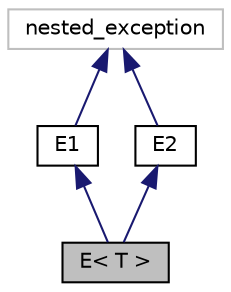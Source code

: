 digraph "E&lt; T &gt;"
{
  edge [fontname="Helvetica",fontsize="10",labelfontname="Helvetica",labelfontsize="10"];
  node [fontname="Helvetica",fontsize="10",shape=record];
  Node0 [label="E\< T \>",height=0.2,width=0.4,color="black", fillcolor="grey75", style="filled", fontcolor="black"];
  Node1 -> Node0 [dir="back",color="midnightblue",fontsize="10",style="solid",fontname="Helvetica"];
  Node1 [label="E1",height=0.2,width=0.4,color="black", fillcolor="white", style="filled",URL="$class_e1.html"];
  Node2 -> Node1 [dir="back",color="midnightblue",fontsize="10",style="solid",fontname="Helvetica"];
  Node2 [label="nested_exception",height=0.2,width=0.4,color="grey75", fillcolor="white", style="filled"];
  Node3 -> Node0 [dir="back",color="midnightblue",fontsize="10",style="solid",fontname="Helvetica"];
  Node3 [label="E2",height=0.2,width=0.4,color="black", fillcolor="white", style="filled",URL="$class_e2.html"];
  Node2 -> Node3 [dir="back",color="midnightblue",fontsize="10",style="solid",fontname="Helvetica"];
}
